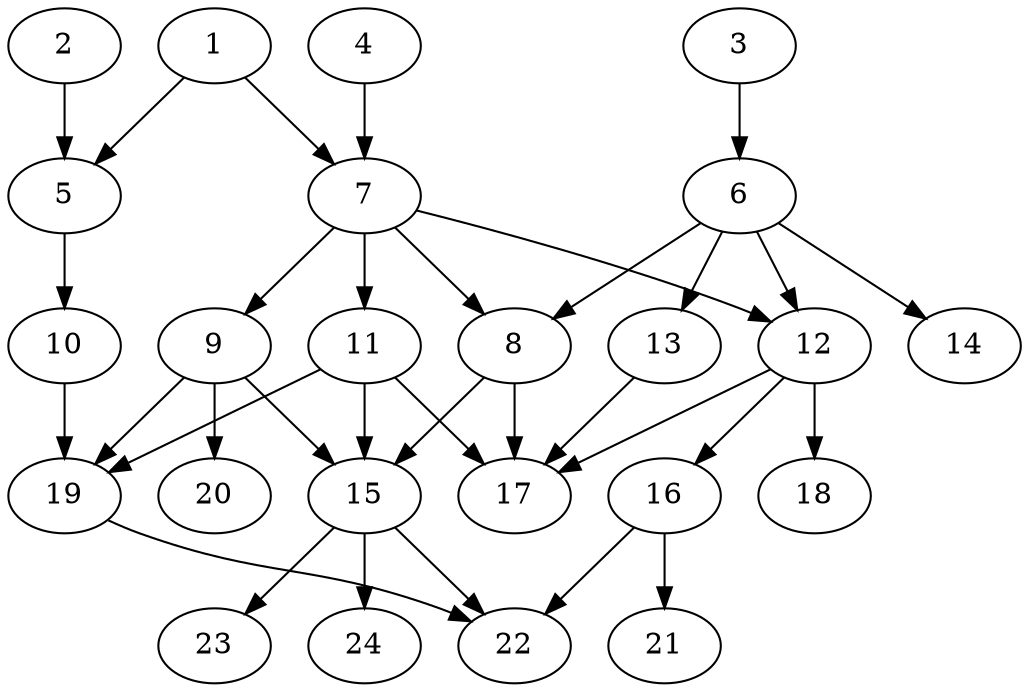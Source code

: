 // DAG (tier=2-normal, mode=compute, n=24, ccr=0.384, fat=0.524, density=0.540, regular=0.528, jump=0.180, mindata=524288, maxdata=8388608)
// DAG automatically generated by daggen at Sun Aug 24 16:33:33 2025
// /home/ermia/Project/Environments/daggen/bin/daggen --dot --ccr 0.384 --fat 0.524 --regular 0.528 --density 0.540 --jump 0.180 --mindata 524288 --maxdata 8388608 -n 24 
digraph G {
  1 [size="1356366177982480384", alpha="0.01", expect_size="678183088991240192"]
  1 -> 5 [size ="9802600153088"]
  1 -> 7 [size ="9802600153088"]
  2 [size="9491388786885914", alpha="0.01", expect_size="4745694393442957"]
  2 -> 5 [size ="528981266792448"]
  3 [size="18215257607670312", alpha="0.03", expect_size="9107628803835156"]
  3 -> 6 [size ="323082505945088"]
  4 [size="9101342904723772", alpha="0.11", expect_size="4550671452361886"]
  4 -> 7 [size ="254771428589568"]
  5 [size="299252920915257720832", alpha="0.06", expect_size="149626460457628860416"]
  5 -> 10 [size ="357916938862592"]
  6 [size="495565666431478530048", alpha="0.11", expect_size="247782833215739265024"]
  6 -> 8 [size ="500984312758272"]
  6 -> 12 [size ="500984312758272"]
  6 -> 13 [size ="500984312758272"]
  6 -> 14 [size ="500984312758272"]
  7 [size="206938680219586592", alpha="0.09", expect_size="103469340109793296"]
  7 -> 8 [size ="96630355263488"]
  7 -> 9 [size ="96630355263488"]
  7 -> 11 [size ="96630355263488"]
  7 -> 12 [size ="96630355263488"]
  8 [size="14151428181840788", alpha="0.15", expect_size="7075714090920394"]
  8 -> 15 [size ="271017939304448"]
  8 -> 17 [size ="271017939304448"]
  9 [size="26545891633305092", alpha="0.18", expect_size="13272945816652546"]
  9 -> 15 [size ="472866369830912"]
  9 -> 19 [size ="472866369830912"]
  9 -> 20 [size ="472866369830912"]
  10 [size="237814269747237", alpha="0.16", expect_size="118907134873618"]
  10 -> 19 [size ="5328519299072"]
  11 [size="197822686615901696", alpha="0.03", expect_size="98911343307950848"]
  11 -> 15 [size ="169115176140800"]
  11 -> 17 [size ="169115176140800"]
  11 -> 19 [size ="169115176140800"]
  12 [size="343762612490290069504", alpha="0.12", expect_size="171881306245145034752"]
  12 -> 16 [size ="392580822990848"]
  12 -> 17 [size ="392580822990848"]
  12 -> 18 [size ="392580822990848"]
  13 [size="895120972955592192", alpha="0.17", expect_size="447560486477796096"]
  13 -> 17 [size ="457871565258752"]
  14 [size="12947093172815218", alpha="0.19", expect_size="6473546586407609"]
  15 [size="8382503026312677", alpha="0.07", expect_size="4191251513156338"]
  15 -> 22 [size ="277830906675200"]
  15 -> 23 [size ="277830906675200"]
  15 -> 24 [size ="277830906675200"]
  16 [size="1321990014380288", alpha="0.02", expect_size="660995007190144"]
  16 -> 21 [size ="31441308090368"]
  16 -> 22 [size ="31441308090368"]
  17 [size="74165925544667906048", alpha="0.10", expect_size="37082962772333953024"]
  18 [size="126866817001384312832", alpha="0.02", expect_size="63433408500692156416"]
  19 [size="41901285549085584", alpha="0.01", expect_size="20950642774542792"]
  19 -> 22 [size ="48197661622272"]
  20 [size="4203088256092340224", alpha="0.01", expect_size="2101544128046170112"]
  21 [size="8642546632605189", alpha="0.03", expect_size="4321273316302594"]
  22 [size="3868740018073590", alpha="0.04", expect_size="1934370009036795"]
  23 [size="9520320922940370", alpha="0.16", expect_size="4760160461470185"]
  24 [size="50488347908491648", alpha="0.13", expect_size="25244173954245824"]
}